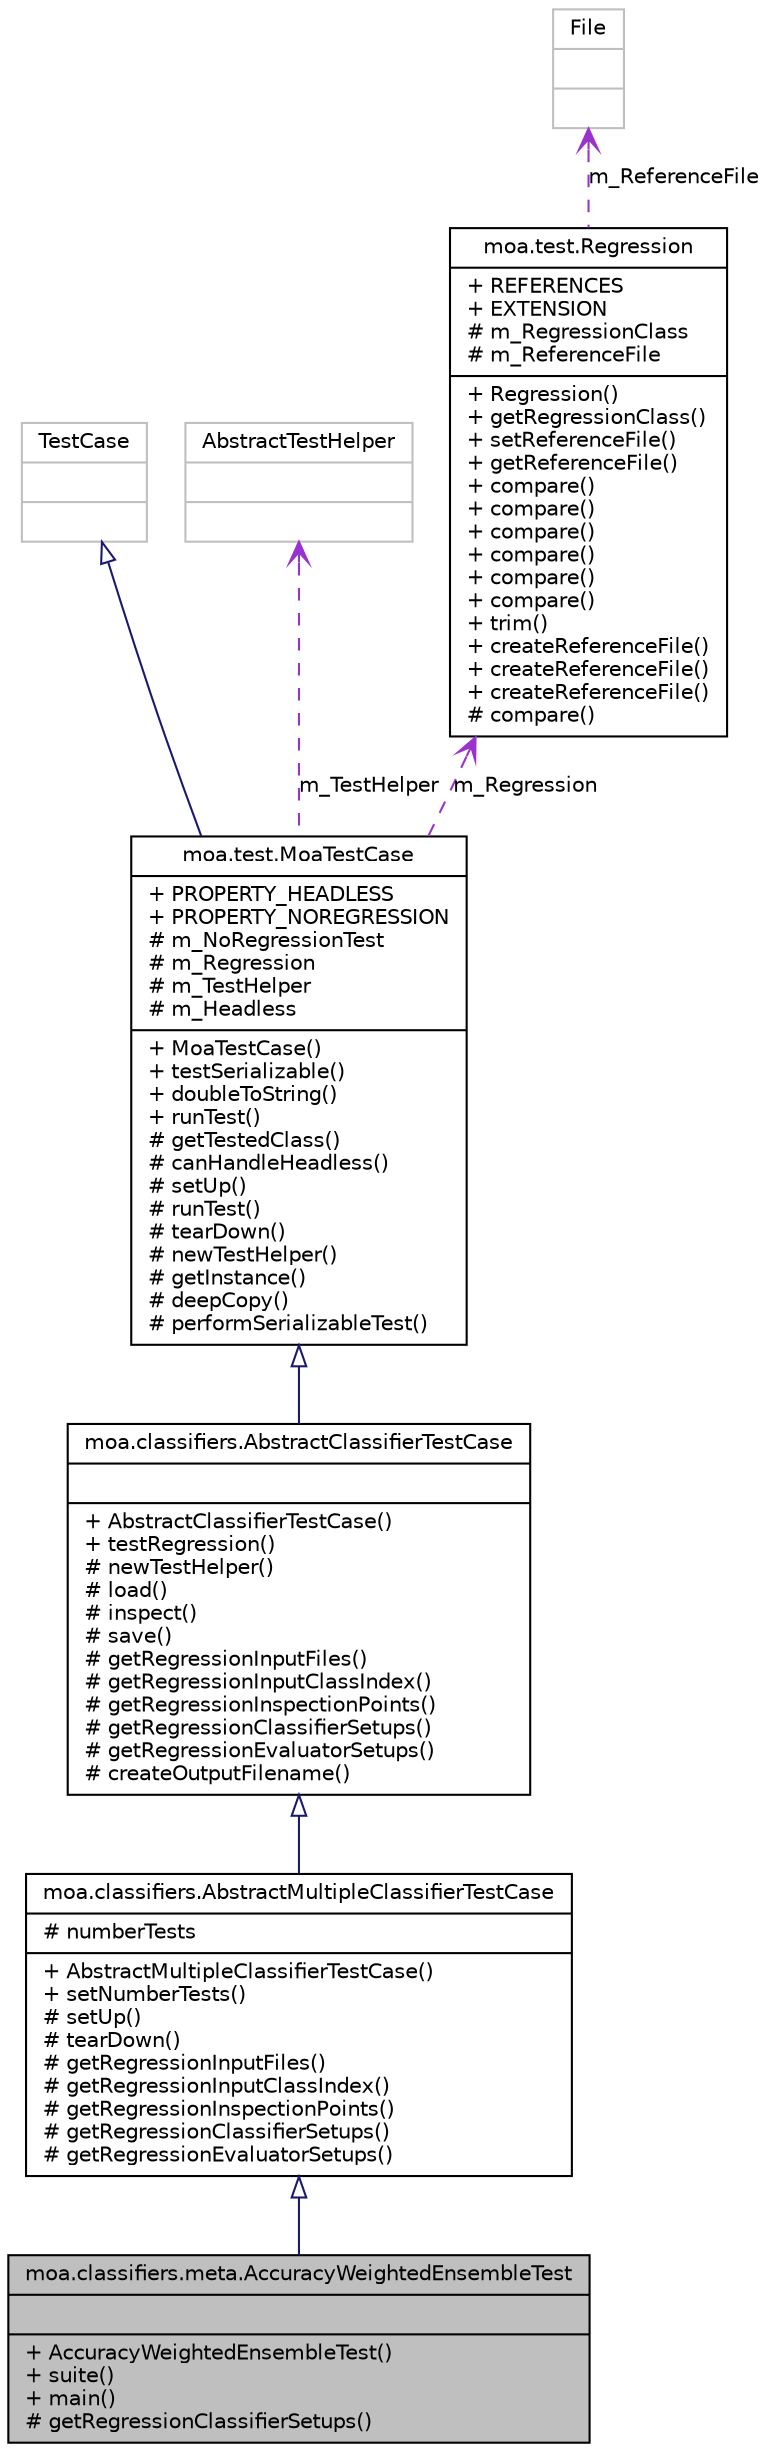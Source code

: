 digraph G
{
  edge [fontname="Helvetica",fontsize="10",labelfontname="Helvetica",labelfontsize="10"];
  node [fontname="Helvetica",fontsize="10",shape=record];
  Node1 [label="{moa.classifiers.meta.AccuracyWeightedEnsembleTest\n||+ AccuracyWeightedEnsembleTest()\l+ suite()\l+ main()\l# getRegressionClassifierSetups()\l}",height=0.2,width=0.4,color="black", fillcolor="grey75", style="filled" fontcolor="black"];
  Node2 -> Node1 [dir=back,color="midnightblue",fontsize="10",style="solid",arrowtail="empty",fontname="Helvetica"];
  Node2 [label="{moa.classifiers.AbstractMultipleClassifierTestCase\n|# numberTests\l|+ AbstractMultipleClassifierTestCase()\l+ setNumberTests()\l# setUp()\l# tearDown()\l# getRegressionInputFiles()\l# getRegressionInputClassIndex()\l# getRegressionInspectionPoints()\l# getRegressionClassifierSetups()\l# getRegressionEvaluatorSetups()\l}",height=0.2,width=0.4,color="black", fillcolor="white", style="filled",URL="$classmoa_1_1classifiers_1_1AbstractMultipleClassifierTestCase.html",tooltip="Ancestor that defines a setting to test a classifier several times with different..."];
  Node3 -> Node2 [dir=back,color="midnightblue",fontsize="10",style="solid",arrowtail="empty",fontname="Helvetica"];
  Node3 [label="{moa.classifiers.AbstractClassifierTestCase\n||+ AbstractClassifierTestCase()\l+ testRegression()\l# newTestHelper()\l# load()\l# inspect()\l# save()\l# getRegressionInputFiles()\l# getRegressionInputClassIndex()\l# getRegressionInspectionPoints()\l# getRegressionClassifierSetups()\l# getRegressionEvaluatorSetups()\l# createOutputFilename()\l}",height=0.2,width=0.4,color="black", fillcolor="white", style="filled",URL="$classmoa_1_1classifiers_1_1AbstractClassifierTestCase.html",tooltip="Ancestor for all classifier test cases."];
  Node4 -> Node3 [dir=back,color="midnightblue",fontsize="10",style="solid",arrowtail="empty",fontname="Helvetica"];
  Node4 [label="{moa.test.MoaTestCase\n|+ PROPERTY_HEADLESS\l+ PROPERTY_NOREGRESSION\l# m_NoRegressionTest\l# m_Regression\l# m_TestHelper\l# m_Headless\l|+ MoaTestCase()\l+ testSerializable()\l+ doubleToString()\l+ runTest()\l# getTestedClass()\l# canHandleHeadless()\l# setUp()\l# runTest()\l# tearDown()\l# newTestHelper()\l# getInstance()\l# deepCopy()\l# performSerializableTest()\l}",height=0.2,width=0.4,color="black", fillcolor="white", style="filled",URL="$classmoa_1_1test_1_1MoaTestCase.html",tooltip="Ancestor for all test cases."];
  Node5 -> Node4 [dir=back,color="midnightblue",fontsize="10",style="solid",arrowtail="empty",fontname="Helvetica"];
  Node5 [label="{TestCase\n||}",height=0.2,width=0.4,color="grey75", fillcolor="white", style="filled"];
  Node6 -> Node4 [dir=back,color="darkorchid3",fontsize="10",style="dashed",label="m_TestHelper",arrowtail="open",fontname="Helvetica"];
  Node6 [label="{AbstractTestHelper\n||}",height=0.2,width=0.4,color="grey75", fillcolor="white", style="filled"];
  Node7 -> Node4 [dir=back,color="darkorchid3",fontsize="10",style="dashed",label="m_Regression",arrowtail="open",fontname="Helvetica"];
  Node7 [label="{moa.test.Regression\n|+ REFERENCES\l+ EXTENSION\l# m_RegressionClass\l# m_ReferenceFile\l|+ Regression()\l+ getRegressionClass()\l+ setReferenceFile()\l+ getReferenceFile()\l+ compare()\l+ compare()\l+ compare()\l+ compare()\l+ compare()\l+ compare()\l+ trim()\l+ createReferenceFile()\l+ createReferenceFile()\l+ createReferenceFile()\l# compare()\l}",height=0.2,width=0.4,color="black", fillcolor="white", style="filled",URL="$classmoa_1_1test_1_1Regression.html",tooltip="Helper class for regression tests."];
  Node8 -> Node7 [dir=back,color="darkorchid3",fontsize="10",style="dashed",label="m_ReferenceFile",arrowtail="open",fontname="Helvetica"];
  Node8 [label="{File\n||}",height=0.2,width=0.4,color="grey75", fillcolor="white", style="filled"];
}
